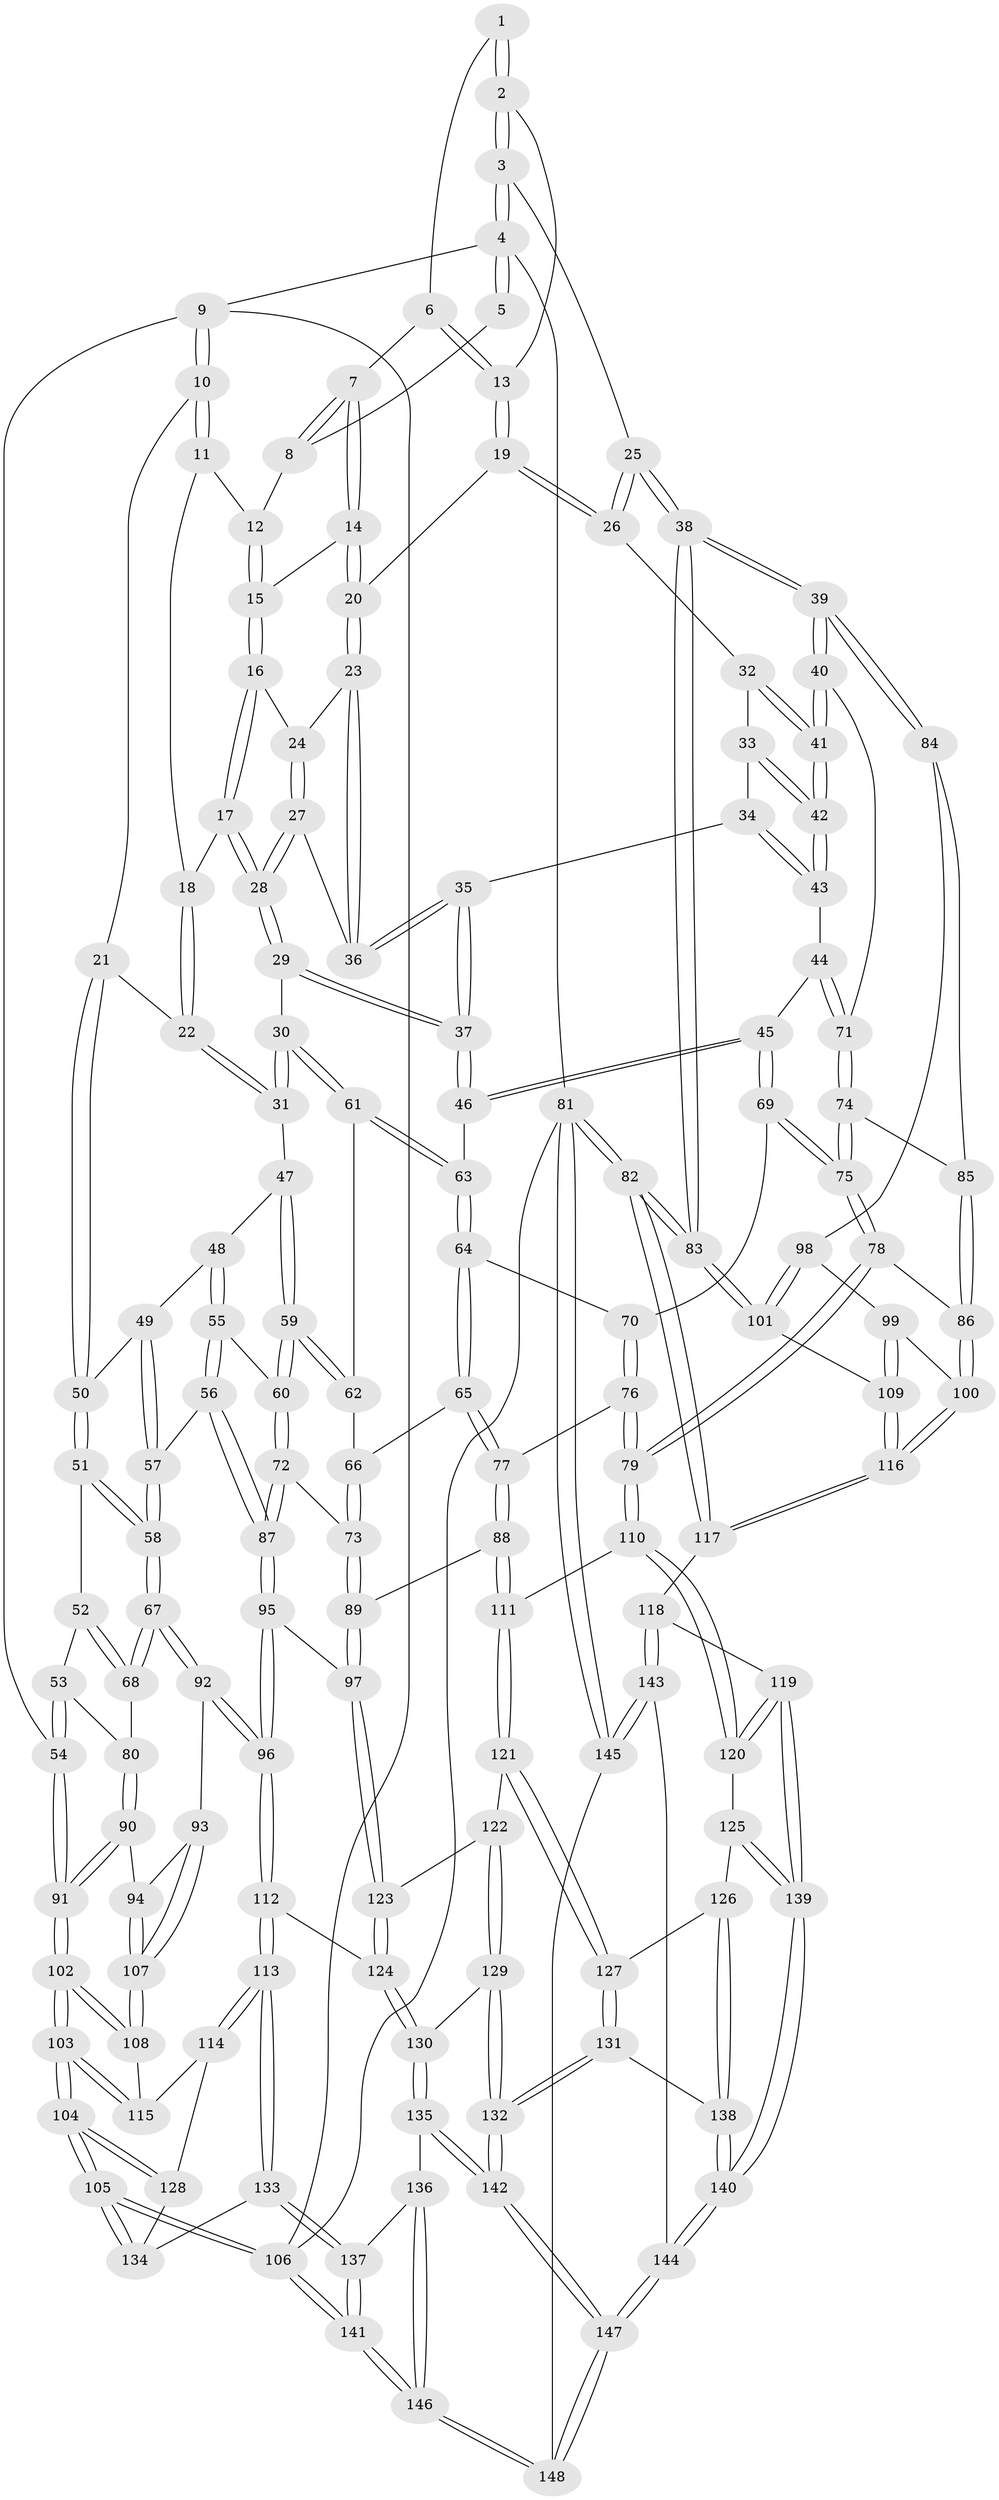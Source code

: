 // coarse degree distribution, {3: 0.3181818181818182, 4: 0.20454545454545456, 2: 0.11363636363636363, 7: 0.13636363636363635, 6: 0.09090909090909091, 5: 0.09090909090909091, 12: 0.022727272727272728, 8: 0.022727272727272728}
// Generated by graph-tools (version 1.1) at 2025/07/03/04/25 22:07:04]
// undirected, 148 vertices, 367 edges
graph export_dot {
graph [start="1"]
  node [color=gray90,style=filled];
  1 [pos="+0.8598223637512535+0"];
  2 [pos="+0.8986596543735271+0.026950629924678563"];
  3 [pos="+1+0"];
  4 [pos="+1+0"];
  5 [pos="+0.8577704469217766+0"];
  6 [pos="+0.8429706440823148+0.0048404203429016175"];
  7 [pos="+0.7721617343825417+0.06793046861667662"];
  8 [pos="+0.6939652717540762+0"];
  9 [pos="+0+0"];
  10 [pos="+0+0"];
  11 [pos="+0.539516779607425+0"];
  12 [pos="+0.5859676346607906+0"];
  13 [pos="+0.8892714491519188+0.08366416206566955"];
  14 [pos="+0.7718236694292714+0.07844984927178192"];
  15 [pos="+0.6562234457443346+0.07013583825919213"];
  16 [pos="+0.6466171805135092+0.09190477063591944"];
  17 [pos="+0.5946839389146249+0.12879507931265866"];
  18 [pos="+0.5311378011418096+0.08179869078533132"];
  19 [pos="+0.8923223352801931+0.10173599436636074"];
  20 [pos="+0.7982479961464536+0.1233510118429515"];
  21 [pos="+0.17472426623266096+0.04162888860613241"];
  22 [pos="+0.41854762382962124+0.1604219446554093"];
  23 [pos="+0.7956194054436901+0.1294969514445075"];
  24 [pos="+0.6796006278803955+0.1335787941022411"];
  25 [pos="+1+0.06911563930343119"];
  26 [pos="+1+0.1432967599577002"];
  27 [pos="+0.6839038253424996+0.2102807023809765"];
  28 [pos="+0.5850295276205271+0.2484794428902876"];
  29 [pos="+0.5713862576779014+0.26657415326286926"];
  30 [pos="+0.5604705898627081+0.2735381527336242"];
  31 [pos="+0.48917402294407+0.25291054500931304"];
  32 [pos="+0.9215737207868819+0.23823357347137605"];
  33 [pos="+0.8470148293989577+0.2577341207997294"];
  34 [pos="+0.8396613938941491+0.2593577155961545"];
  35 [pos="+0.7906362563344378+0.2394115188088203"];
  36 [pos="+0.7781312202553909+0.21516683352745075"];
  37 [pos="+0.7356537548733891+0.33501298626003423"];
  38 [pos="+1+0.42865082664751825"];
  39 [pos="+1+0.4361713407832606"];
  40 [pos="+1+0.41305826567869525"];
  41 [pos="+0.9624858986727166+0.37562405449948105"];
  42 [pos="+0.960158901624156+0.3753279010511514"];
  43 [pos="+0.8619347618521157+0.3662156692096079"];
  44 [pos="+0.8282237519730674+0.3961750818527651"];
  45 [pos="+0.7713617903207612+0.4090894586127491"];
  46 [pos="+0.740981529167786+0.37133449144863634"];
  47 [pos="+0.4088474072784714+0.3261514422276506"];
  48 [pos="+0.2822361919988836+0.26228612977390964"];
  49 [pos="+0.24600840002214056+0.22642329524384663"];
  50 [pos="+0.2022295933811461+0.16900731061562713"];
  51 [pos="+0.19333148276209305+0.21393365202908038"];
  52 [pos="+0.1348577363489638+0.3834321478177061"];
  53 [pos="+0+0.4053550835061995"];
  54 [pos="+0+0.34250242800443836"];
  55 [pos="+0.35041474587833227+0.44833425745225086"];
  56 [pos="+0.34925037590479424+0.44888817746184206"];
  57 [pos="+0.28670162047523134+0.47136853016542674"];
  58 [pos="+0.2578608615646964+0.4871681308179687"];
  59 [pos="+0.3855503486779977+0.41515272091364924"];
  60 [pos="+0.36845920937916726+0.44470515440404434"];
  61 [pos="+0.5636494383113765+0.32292902384154415"];
  62 [pos="+0.5397191230698273+0.3735106502514573"];
  63 [pos="+0.640990607897166+0.40377655374627563"];
  64 [pos="+0.640825206701602+0.4093029791927168"];
  65 [pos="+0.6060777751358903+0.49400665269272676"];
  66 [pos="+0.5365620212544786+0.4066421094297388"];
  67 [pos="+0.24951306455891503+0.49374332231998175"];
  68 [pos="+0.204452644067586+0.47201568381650366"];
  69 [pos="+0.7656492304610616+0.4354513881758921"];
  70 [pos="+0.7145235459475054+0.4771852311563463"];
  71 [pos="+0.8884543990506778+0.4766075315007185"];
  72 [pos="+0.4479880432713349+0.49815214708405986"];
  73 [pos="+0.46364825794686987+0.5029473439735318"];
  74 [pos="+0.8801378289709246+0.4924454323431264"];
  75 [pos="+0.8296328440560691+0.5388147087982299"];
  76 [pos="+0.7139212717429296+0.4782002207483643"];
  77 [pos="+0.6090519006970716+0.5425764921247213"];
  78 [pos="+0.824858922437264+0.565837762235166"];
  79 [pos="+0.7715210846137789+0.6036680831700503"];
  80 [pos="+0.06837188387953824+0.5070965737874948"];
  81 [pos="+1+1"];
  82 [pos="+1+0.7945737450080018"];
  83 [pos="+1+0.7677044832498501"];
  84 [pos="+0.9870573642069989+0.5379747243576776"];
  85 [pos="+0.9217833779147736+0.5260942852407979"];
  86 [pos="+0.8927807115193918+0.5988328658146523"];
  87 [pos="+0.38274004778092635+0.6113202860981937"];
  88 [pos="+0.601699675089032+0.5606551221507746"];
  89 [pos="+0.5052415393031967+0.5428246859126956"];
  90 [pos="+0.06696510266028834+0.5643721288646386"];
  91 [pos="+0+0.5718936879102484"];
  92 [pos="+0.24553367082839855+0.5325821719204713"];
  93 [pos="+0.21614874638869383+0.5431514961618346"];
  94 [pos="+0.0731519565509481+0.577001667860241"];
  95 [pos="+0.37962931243832965+0.621179718098202"];
  96 [pos="+0.2712905532589804+0.6676365279535494"];
  97 [pos="+0.45421821481552704+0.6369282749754248"];
  98 [pos="+0.9605560033342468+0.5719008606211755"];
  99 [pos="+0.9182781183224205+0.5942694922271393"];
  100 [pos="+0.893190607829314+0.5991084421365269"];
  101 [pos="+0.9930049496930957+0.6356321557509426"];
  102 [pos="+0+0.6466455708234544"];
  103 [pos="+0+0.934831240918512"];
  104 [pos="+0+1"];
  105 [pos="+0+1"];
  106 [pos="+0+1"];
  107 [pos="+0.07751878387641453+0.6426110761332716"];
  108 [pos="+0.07711718451067912+0.6494924209493625"];
  109 [pos="+0.9649076598822889+0.6404216021962755"];
  110 [pos="+0.7262684324338744+0.6593107205556715"];
  111 [pos="+0.6343723459737542+0.6266556300365915"];
  112 [pos="+0.26008257748260566+0.7087360768816418"];
  113 [pos="+0.21734403110746556+0.7355676469235861"];
  114 [pos="+0.11772508960421307+0.7064305587049275"];
  115 [pos="+0.11712882674440522+0.7061286086557517"];
  116 [pos="+0.9055020131096543+0.7106687560194638"];
  117 [pos="+0.8952618376252834+0.7945980709854318"];
  118 [pos="+0.8613575494504616+0.8087901095912304"];
  119 [pos="+0.8262650590833599+0.7980619941395245"];
  120 [pos="+0.7682608867424199+0.7515641751458506"];
  121 [pos="+0.5321632974647977+0.7316539703427686"];
  122 [pos="+0.5208236732096108+0.7326254334912937"];
  123 [pos="+0.48990376335592195+0.7205680270957208"];
  124 [pos="+0.35068106464094767+0.7603275078779634"];
  125 [pos="+0.6717631268795623+0.7975199830193356"];
  126 [pos="+0.6336870701412988+0.8131933961371167"];
  127 [pos="+0.5784785141724819+0.7872700942097126"];
  128 [pos="+0.059722893572449115+0.8247649857319029"];
  129 [pos="+0.46318893008526846+0.8830559065727901"];
  130 [pos="+0.3853287755500426+0.8533471691108164"];
  131 [pos="+0.5242455717616019+0.9338714807633124"];
  132 [pos="+0.5127251512032936+0.9518486101943444"];
  133 [pos="+0.1951601210572298+0.8447324751429622"];
  134 [pos="+0.16433311797620725+0.853294506157421"];
  135 [pos="+0.3227944599549461+0.9261173630507125"];
  136 [pos="+0.3017886264768524+0.931719735552026"];
  137 [pos="+0.19884720940038034+0.8537957764254523"];
  138 [pos="+0.6324959282640429+0.8414476807173248"];
  139 [pos="+0.6955483379652317+0.9277639439534975"];
  140 [pos="+0.6768327619700987+0.9481764570105586"];
  141 [pos="+0.04270005560448254+1"];
  142 [pos="+0.5434437556872783+1"];
  143 [pos="+0.8682794621878172+0.9370797708396967"];
  144 [pos="+0.6676880997866415+0.9759988591101902"];
  145 [pos="+0.9707286170839886+1"];
  146 [pos="+0.15050063456491905+1"];
  147 [pos="+0.5674302536488349+1"];
  148 [pos="+0.5692323693300393+1"];
  1 -- 2;
  1 -- 2;
  1 -- 6;
  2 -- 3;
  2 -- 3;
  2 -- 13;
  3 -- 4;
  3 -- 4;
  3 -- 25;
  4 -- 5;
  4 -- 5;
  4 -- 9;
  4 -- 81;
  5 -- 8;
  6 -- 7;
  6 -- 13;
  6 -- 13;
  7 -- 8;
  7 -- 8;
  7 -- 14;
  7 -- 14;
  8 -- 12;
  9 -- 10;
  9 -- 10;
  9 -- 54;
  9 -- 106;
  10 -- 11;
  10 -- 11;
  10 -- 21;
  11 -- 12;
  11 -- 18;
  12 -- 15;
  12 -- 15;
  13 -- 19;
  13 -- 19;
  14 -- 15;
  14 -- 20;
  14 -- 20;
  15 -- 16;
  15 -- 16;
  16 -- 17;
  16 -- 17;
  16 -- 24;
  17 -- 18;
  17 -- 28;
  17 -- 28;
  18 -- 22;
  18 -- 22;
  19 -- 20;
  19 -- 26;
  19 -- 26;
  20 -- 23;
  20 -- 23;
  21 -- 22;
  21 -- 50;
  21 -- 50;
  22 -- 31;
  22 -- 31;
  23 -- 24;
  23 -- 36;
  23 -- 36;
  24 -- 27;
  24 -- 27;
  25 -- 26;
  25 -- 26;
  25 -- 38;
  25 -- 38;
  26 -- 32;
  27 -- 28;
  27 -- 28;
  27 -- 36;
  28 -- 29;
  28 -- 29;
  29 -- 30;
  29 -- 37;
  29 -- 37;
  30 -- 31;
  30 -- 31;
  30 -- 61;
  30 -- 61;
  31 -- 47;
  32 -- 33;
  32 -- 41;
  32 -- 41;
  33 -- 34;
  33 -- 42;
  33 -- 42;
  34 -- 35;
  34 -- 43;
  34 -- 43;
  35 -- 36;
  35 -- 36;
  35 -- 37;
  35 -- 37;
  37 -- 46;
  37 -- 46;
  38 -- 39;
  38 -- 39;
  38 -- 83;
  38 -- 83;
  39 -- 40;
  39 -- 40;
  39 -- 84;
  39 -- 84;
  40 -- 41;
  40 -- 41;
  40 -- 71;
  41 -- 42;
  41 -- 42;
  42 -- 43;
  42 -- 43;
  43 -- 44;
  44 -- 45;
  44 -- 71;
  44 -- 71;
  45 -- 46;
  45 -- 46;
  45 -- 69;
  45 -- 69;
  46 -- 63;
  47 -- 48;
  47 -- 59;
  47 -- 59;
  48 -- 49;
  48 -- 55;
  48 -- 55;
  49 -- 50;
  49 -- 57;
  49 -- 57;
  50 -- 51;
  50 -- 51;
  51 -- 52;
  51 -- 58;
  51 -- 58;
  52 -- 53;
  52 -- 68;
  52 -- 68;
  53 -- 54;
  53 -- 54;
  53 -- 80;
  54 -- 91;
  54 -- 91;
  55 -- 56;
  55 -- 56;
  55 -- 60;
  56 -- 57;
  56 -- 87;
  56 -- 87;
  57 -- 58;
  57 -- 58;
  58 -- 67;
  58 -- 67;
  59 -- 60;
  59 -- 60;
  59 -- 62;
  59 -- 62;
  60 -- 72;
  60 -- 72;
  61 -- 62;
  61 -- 63;
  61 -- 63;
  62 -- 66;
  63 -- 64;
  63 -- 64;
  64 -- 65;
  64 -- 65;
  64 -- 70;
  65 -- 66;
  65 -- 77;
  65 -- 77;
  66 -- 73;
  66 -- 73;
  67 -- 68;
  67 -- 68;
  67 -- 92;
  67 -- 92;
  68 -- 80;
  69 -- 70;
  69 -- 75;
  69 -- 75;
  70 -- 76;
  70 -- 76;
  71 -- 74;
  71 -- 74;
  72 -- 73;
  72 -- 87;
  72 -- 87;
  73 -- 89;
  73 -- 89;
  74 -- 75;
  74 -- 75;
  74 -- 85;
  75 -- 78;
  75 -- 78;
  76 -- 77;
  76 -- 79;
  76 -- 79;
  77 -- 88;
  77 -- 88;
  78 -- 79;
  78 -- 79;
  78 -- 86;
  79 -- 110;
  79 -- 110;
  80 -- 90;
  80 -- 90;
  81 -- 82;
  81 -- 82;
  81 -- 145;
  81 -- 145;
  81 -- 106;
  82 -- 83;
  82 -- 83;
  82 -- 117;
  82 -- 117;
  83 -- 101;
  83 -- 101;
  84 -- 85;
  84 -- 98;
  85 -- 86;
  85 -- 86;
  86 -- 100;
  86 -- 100;
  87 -- 95;
  87 -- 95;
  88 -- 89;
  88 -- 111;
  88 -- 111;
  89 -- 97;
  89 -- 97;
  90 -- 91;
  90 -- 91;
  90 -- 94;
  91 -- 102;
  91 -- 102;
  92 -- 93;
  92 -- 96;
  92 -- 96;
  93 -- 94;
  93 -- 107;
  93 -- 107;
  94 -- 107;
  94 -- 107;
  95 -- 96;
  95 -- 96;
  95 -- 97;
  96 -- 112;
  96 -- 112;
  97 -- 123;
  97 -- 123;
  98 -- 99;
  98 -- 101;
  98 -- 101;
  99 -- 100;
  99 -- 109;
  99 -- 109;
  100 -- 116;
  100 -- 116;
  101 -- 109;
  102 -- 103;
  102 -- 103;
  102 -- 108;
  102 -- 108;
  103 -- 104;
  103 -- 104;
  103 -- 115;
  103 -- 115;
  104 -- 105;
  104 -- 105;
  104 -- 128;
  104 -- 128;
  105 -- 106;
  105 -- 106;
  105 -- 134;
  105 -- 134;
  106 -- 141;
  106 -- 141;
  107 -- 108;
  107 -- 108;
  108 -- 115;
  109 -- 116;
  109 -- 116;
  110 -- 111;
  110 -- 120;
  110 -- 120;
  111 -- 121;
  111 -- 121;
  112 -- 113;
  112 -- 113;
  112 -- 124;
  113 -- 114;
  113 -- 114;
  113 -- 133;
  113 -- 133;
  114 -- 115;
  114 -- 128;
  116 -- 117;
  116 -- 117;
  117 -- 118;
  118 -- 119;
  118 -- 143;
  118 -- 143;
  119 -- 120;
  119 -- 120;
  119 -- 139;
  119 -- 139;
  120 -- 125;
  121 -- 122;
  121 -- 127;
  121 -- 127;
  122 -- 123;
  122 -- 129;
  122 -- 129;
  123 -- 124;
  123 -- 124;
  124 -- 130;
  124 -- 130;
  125 -- 126;
  125 -- 139;
  125 -- 139;
  126 -- 127;
  126 -- 138;
  126 -- 138;
  127 -- 131;
  127 -- 131;
  128 -- 134;
  129 -- 130;
  129 -- 132;
  129 -- 132;
  130 -- 135;
  130 -- 135;
  131 -- 132;
  131 -- 132;
  131 -- 138;
  132 -- 142;
  132 -- 142;
  133 -- 134;
  133 -- 137;
  133 -- 137;
  135 -- 136;
  135 -- 142;
  135 -- 142;
  136 -- 137;
  136 -- 146;
  136 -- 146;
  137 -- 141;
  137 -- 141;
  138 -- 140;
  138 -- 140;
  139 -- 140;
  139 -- 140;
  140 -- 144;
  140 -- 144;
  141 -- 146;
  141 -- 146;
  142 -- 147;
  142 -- 147;
  143 -- 144;
  143 -- 145;
  143 -- 145;
  144 -- 147;
  144 -- 147;
  145 -- 148;
  146 -- 148;
  146 -- 148;
  147 -- 148;
  147 -- 148;
}
